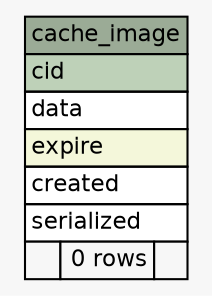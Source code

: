 // dot 2.30.1 on Mac OS X 10.8.3
// SchemaSpy rev 590
digraph "cache_image" {
  graph [
    rankdir="RL"
    bgcolor="#f7f7f7"
    nodesep="0.18"
    ranksep="0.46"
    fontname="Helvetica"
    fontsize="11"
  ];
  node [
    fontname="Helvetica"
    fontsize="11"
    shape="plaintext"
  ];
  edge [
    arrowsize="0.8"
  ];
  "cache_image" [
    label=<
    <TABLE BORDER="0" CELLBORDER="1" CELLSPACING="0" BGCOLOR="#ffffff">
      <TR><TD COLSPAN="3" BGCOLOR="#9bab96" ALIGN="CENTER">cache_image</TD></TR>
      <TR><TD PORT="cid" COLSPAN="3" BGCOLOR="#bed1b8" ALIGN="LEFT">cid</TD></TR>
      <TR><TD PORT="data" COLSPAN="3" ALIGN="LEFT">data</TD></TR>
      <TR><TD PORT="expire" COLSPAN="3" BGCOLOR="#f4f7da" ALIGN="LEFT">expire</TD></TR>
      <TR><TD PORT="created" COLSPAN="3" ALIGN="LEFT">created</TD></TR>
      <TR><TD PORT="serialized" COLSPAN="3" ALIGN="LEFT">serialized</TD></TR>
      <TR><TD ALIGN="LEFT" BGCOLOR="#f7f7f7">  </TD><TD ALIGN="RIGHT" BGCOLOR="#f7f7f7">0 rows</TD><TD ALIGN="RIGHT" BGCOLOR="#f7f7f7">  </TD></TR>
    </TABLE>>
    URL="tables/cache_image.html"
    tooltip="cache_image"
  ];
}
